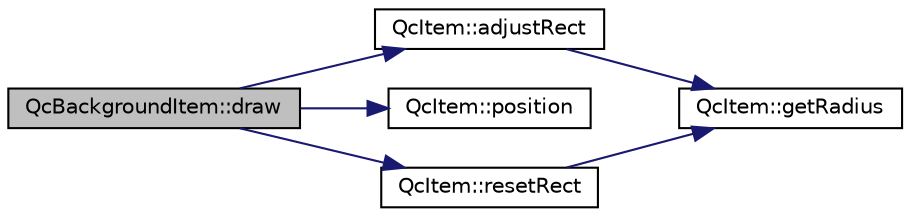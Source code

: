 digraph "QcBackgroundItem::draw"
{
 // LATEX_PDF_SIZE
  edge [fontname="Helvetica",fontsize="10",labelfontname="Helvetica",labelfontsize="10"];
  node [fontname="Helvetica",fontsize="10",shape=record];
  rankdir="LR";
  Node1 [label="QcBackgroundItem::draw",height=0.2,width=0.4,color="black", fillcolor="grey75", style="filled", fontcolor="black",tooltip=" "];
  Node1 -> Node2 [color="midnightblue",fontsize="10",style="solid",fontname="Helvetica"];
  Node2 [label="QcItem::adjustRect",height=0.2,width=0.4,color="black", fillcolor="white", style="filled",URL="$d6/d40/a01114.html#a9872c616e918a7e823307cfa9dbcccb7",tooltip=" "];
  Node2 -> Node3 [color="midnightblue",fontsize="10",style="solid",fontname="Helvetica"];
  Node3 [label="QcItem::getRadius",height=0.2,width=0.4,color="black", fillcolor="white", style="filled",URL="$d6/d40/a01114.html#af2c9ba2372149a249b9cf658e8ab4249",tooltip=" "];
  Node1 -> Node4 [color="midnightblue",fontsize="10",style="solid",fontname="Helvetica"];
  Node4 [label="QcItem::position",height=0.2,width=0.4,color="black", fillcolor="white", style="filled",URL="$d6/d40/a01114.html#a7a37ec6e418d1b40651f8d2eb0a15575",tooltip=" "];
  Node1 -> Node5 [color="midnightblue",fontsize="10",style="solid",fontname="Helvetica"];
  Node5 [label="QcItem::resetRect",height=0.2,width=0.4,color="black", fillcolor="white", style="filled",URL="$d6/d40/a01114.html#a822b523a847064dc2f86dab13d0d25a3",tooltip=" "];
  Node5 -> Node3 [color="midnightblue",fontsize="10",style="solid",fontname="Helvetica"];
}
